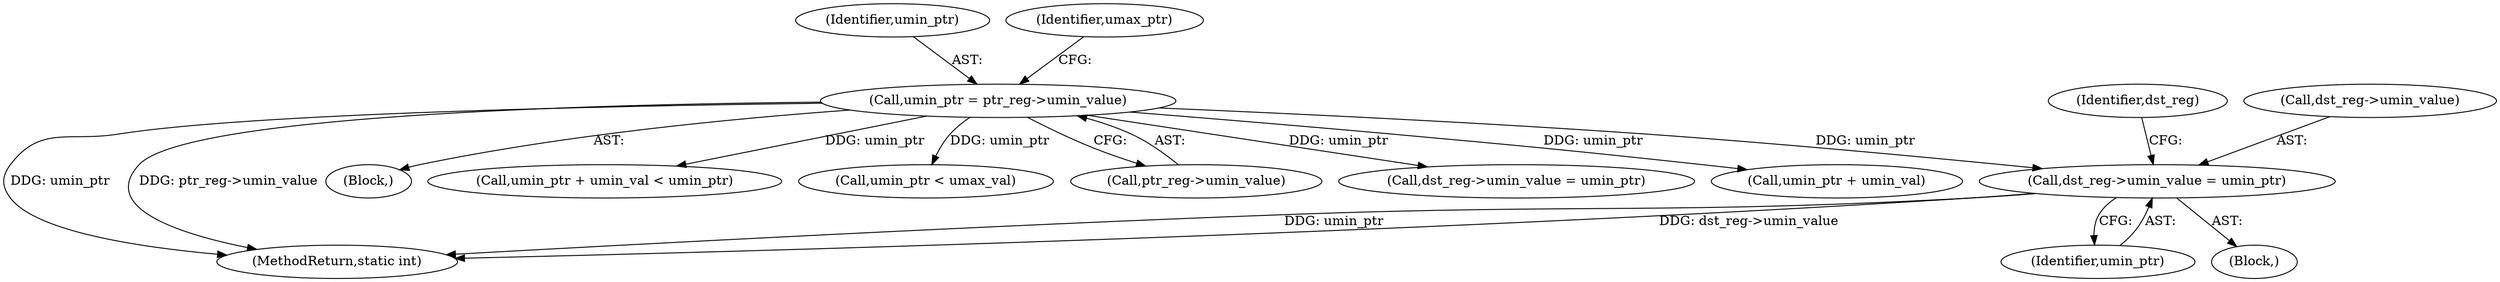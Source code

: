 digraph "0_linux_bb7f0f989ca7de1153bd128a40a71709e339fa03@pointer" {
"1000383" [label="(Call,dst_reg->umin_value = umin_ptr)"];
"1000172" [label="(Call,umin_ptr = ptr_reg->umin_value)"];
"1000383" [label="(Call,dst_reg->umin_value = umin_ptr)"];
"1000593" [label="(Call,dst_reg->umin_value = umin_ptr)"];
"1000372" [label="(Block,)"];
"1000390" [label="(Identifier,dst_reg)"];
"1000455" [label="(Call,umin_ptr + umin_val)"];
"1000797" [label="(MethodReturn,static int)"];
"1000121" [label="(Block,)"];
"1000172" [label="(Call,umin_ptr = ptr_reg->umin_value)"];
"1000454" [label="(Call,umin_ptr + umin_val < umin_ptr)"];
"1000384" [label="(Call,dst_reg->umin_value)"];
"1000670" [label="(Call,umin_ptr < umax_val)"];
"1000387" [label="(Identifier,umin_ptr)"];
"1000173" [label="(Identifier,umin_ptr)"];
"1000179" [label="(Identifier,umax_ptr)"];
"1000174" [label="(Call,ptr_reg->umin_value)"];
"1000383" -> "1000372"  [label="AST: "];
"1000383" -> "1000387"  [label="CFG: "];
"1000384" -> "1000383"  [label="AST: "];
"1000387" -> "1000383"  [label="AST: "];
"1000390" -> "1000383"  [label="CFG: "];
"1000383" -> "1000797"  [label="DDG: dst_reg->umin_value"];
"1000383" -> "1000797"  [label="DDG: umin_ptr"];
"1000172" -> "1000383"  [label="DDG: umin_ptr"];
"1000172" -> "1000121"  [label="AST: "];
"1000172" -> "1000174"  [label="CFG: "];
"1000173" -> "1000172"  [label="AST: "];
"1000174" -> "1000172"  [label="AST: "];
"1000179" -> "1000172"  [label="CFG: "];
"1000172" -> "1000797"  [label="DDG: umin_ptr"];
"1000172" -> "1000797"  [label="DDG: ptr_reg->umin_value"];
"1000172" -> "1000454"  [label="DDG: umin_ptr"];
"1000172" -> "1000455"  [label="DDG: umin_ptr"];
"1000172" -> "1000593"  [label="DDG: umin_ptr"];
"1000172" -> "1000670"  [label="DDG: umin_ptr"];
}
